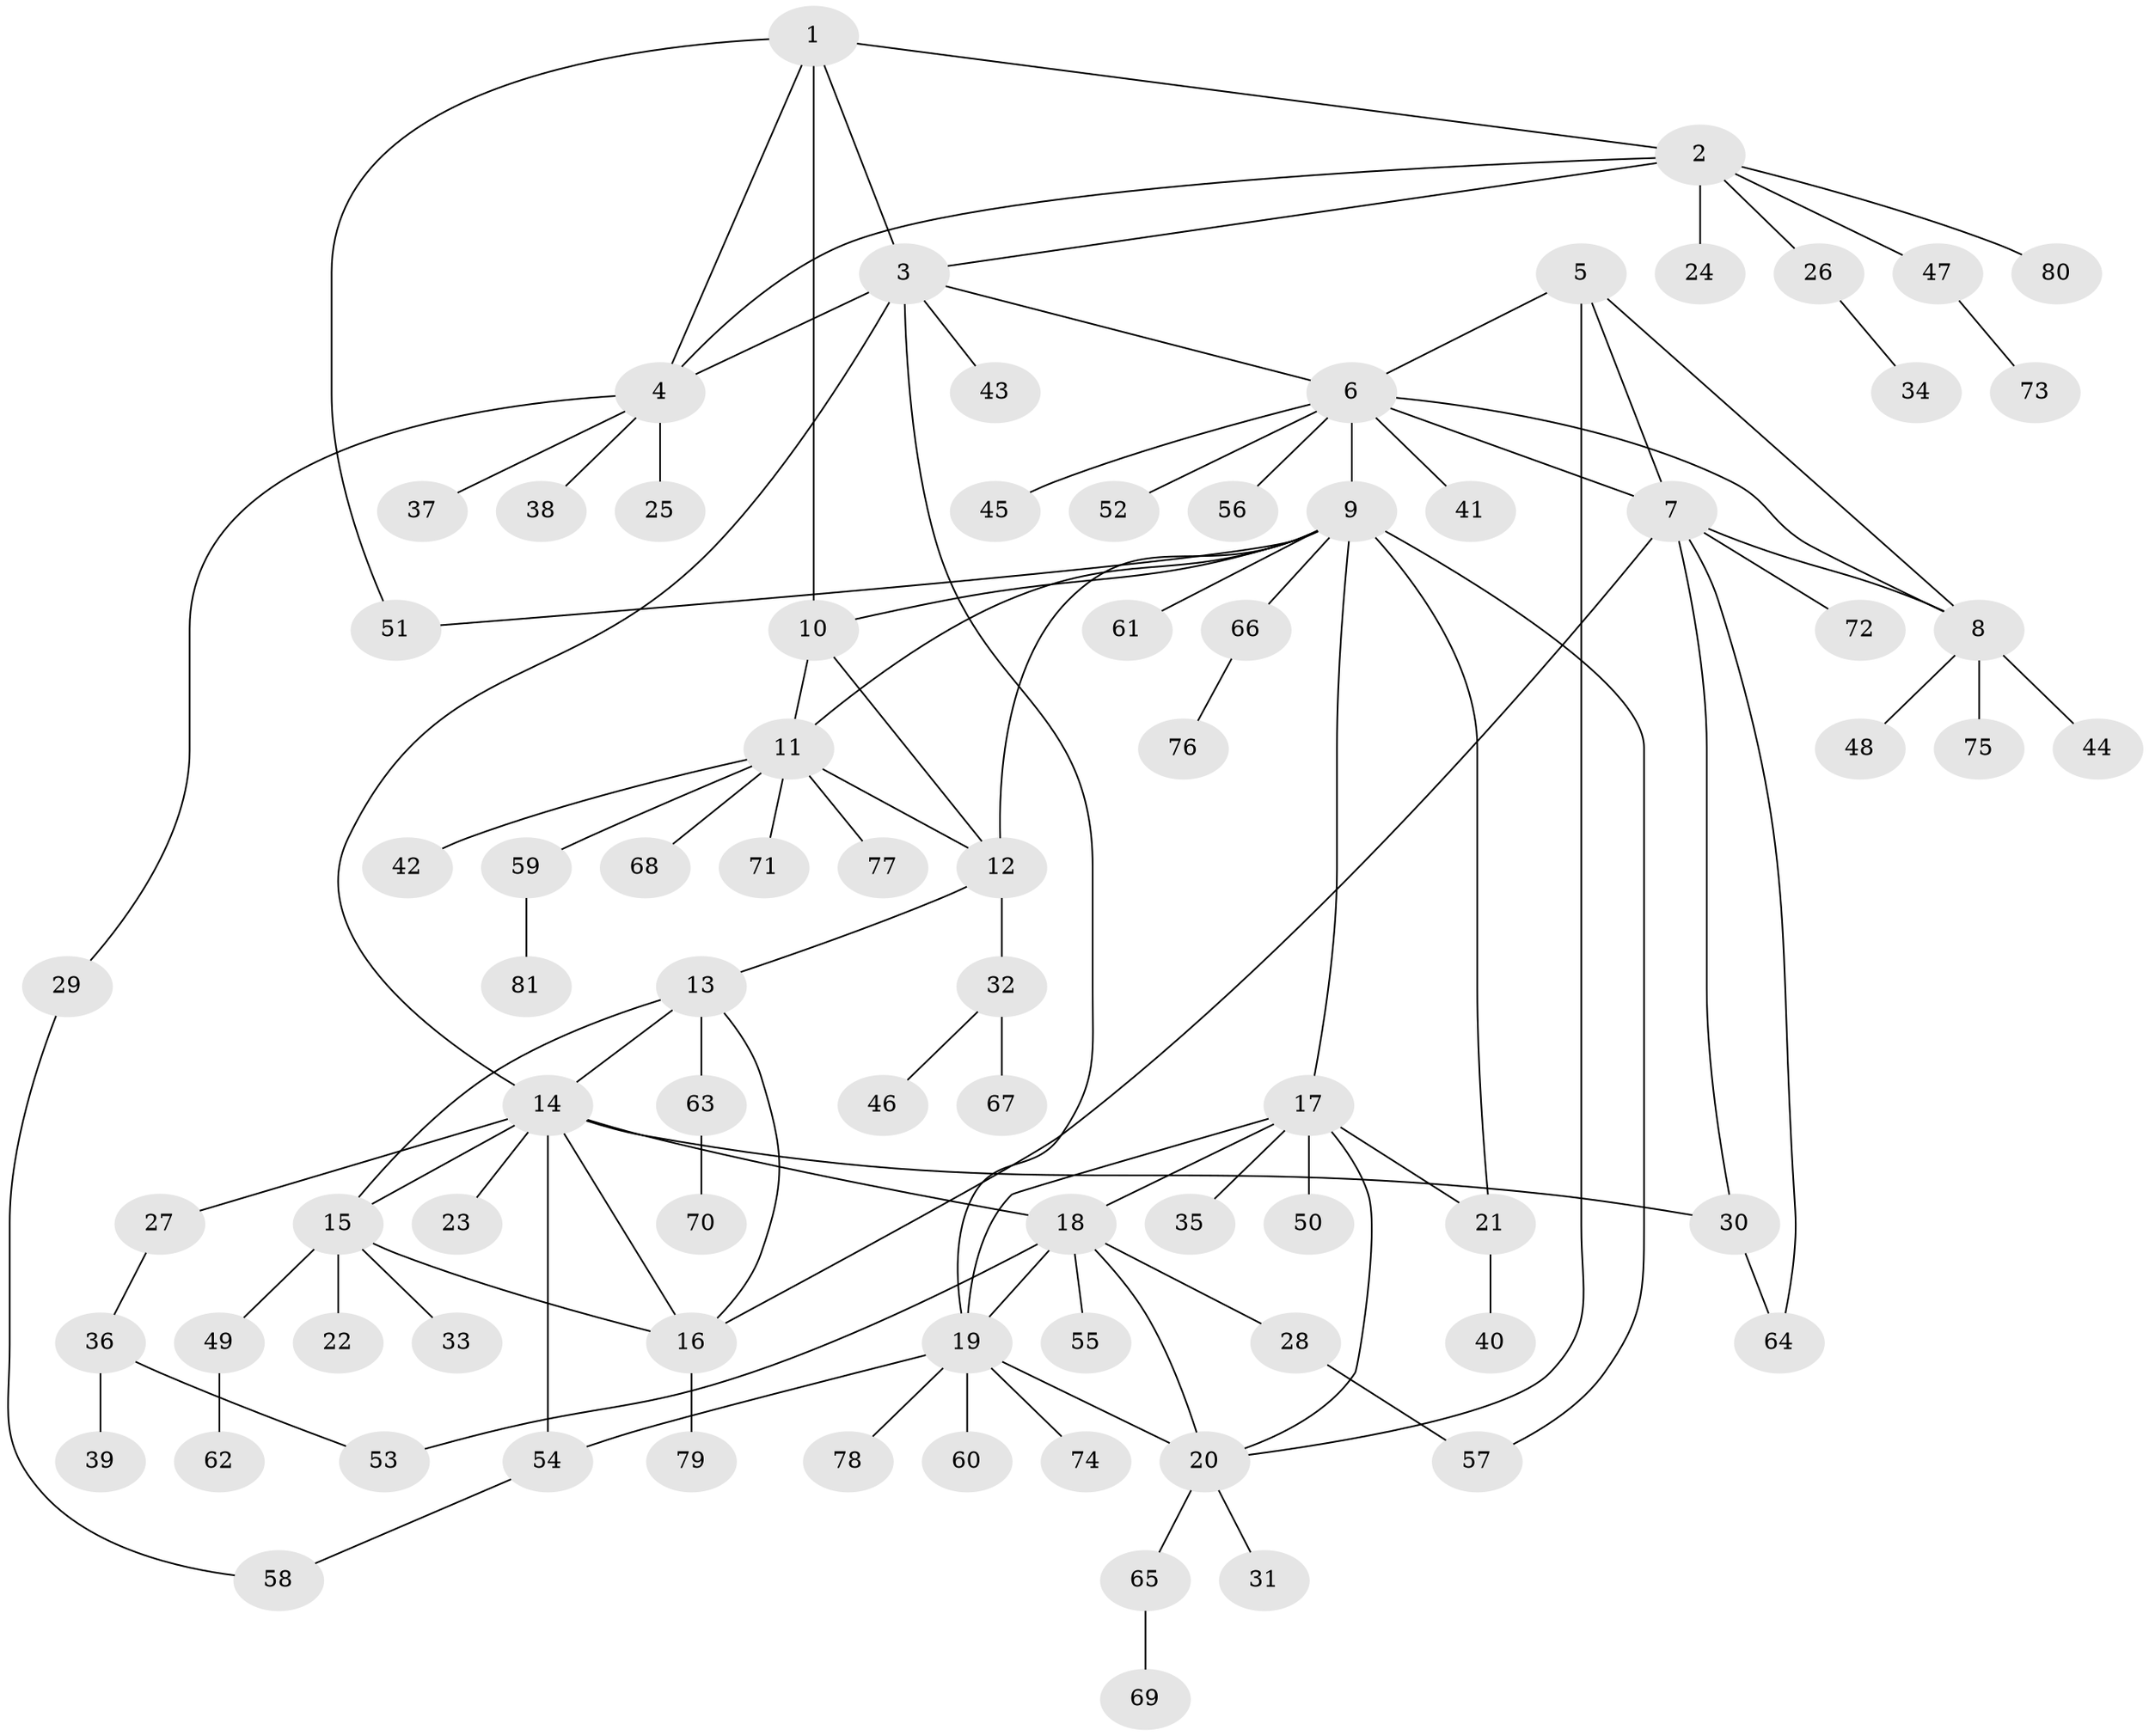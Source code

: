 // coarse degree distribution, {5: 0.05263157894736842, 6: 0.08771929824561403, 8: 0.07017543859649122, 10: 0.017543859649122806, 9: 0.017543859649122806, 4: 0.017543859649122806, 7: 0.03508771929824561, 2: 0.14035087719298245, 1: 0.5263157894736842, 3: 0.03508771929824561}
// Generated by graph-tools (version 1.1) at 2025/24/03/03/25 07:24:16]
// undirected, 81 vertices, 109 edges
graph export_dot {
graph [start="1"]
  node [color=gray90,style=filled];
  1;
  2;
  3;
  4;
  5;
  6;
  7;
  8;
  9;
  10;
  11;
  12;
  13;
  14;
  15;
  16;
  17;
  18;
  19;
  20;
  21;
  22;
  23;
  24;
  25;
  26;
  27;
  28;
  29;
  30;
  31;
  32;
  33;
  34;
  35;
  36;
  37;
  38;
  39;
  40;
  41;
  42;
  43;
  44;
  45;
  46;
  47;
  48;
  49;
  50;
  51;
  52;
  53;
  54;
  55;
  56;
  57;
  58;
  59;
  60;
  61;
  62;
  63;
  64;
  65;
  66;
  67;
  68;
  69;
  70;
  71;
  72;
  73;
  74;
  75;
  76;
  77;
  78;
  79;
  80;
  81;
  1 -- 2;
  1 -- 3;
  1 -- 4;
  1 -- 10;
  1 -- 51;
  2 -- 3;
  2 -- 4;
  2 -- 24;
  2 -- 26;
  2 -- 47;
  2 -- 80;
  3 -- 4;
  3 -- 6;
  3 -- 14;
  3 -- 19;
  3 -- 43;
  4 -- 25;
  4 -- 29;
  4 -- 37;
  4 -- 38;
  5 -- 6;
  5 -- 7;
  5 -- 8;
  5 -- 20;
  6 -- 7;
  6 -- 8;
  6 -- 9;
  6 -- 41;
  6 -- 45;
  6 -- 52;
  6 -- 56;
  7 -- 8;
  7 -- 16;
  7 -- 30;
  7 -- 64;
  7 -- 72;
  8 -- 44;
  8 -- 48;
  8 -- 75;
  9 -- 10;
  9 -- 11;
  9 -- 12;
  9 -- 17;
  9 -- 21;
  9 -- 51;
  9 -- 57;
  9 -- 61;
  9 -- 66;
  10 -- 11;
  10 -- 12;
  11 -- 12;
  11 -- 42;
  11 -- 59;
  11 -- 68;
  11 -- 71;
  11 -- 77;
  12 -- 13;
  12 -- 32;
  13 -- 14;
  13 -- 15;
  13 -- 16;
  13 -- 63;
  14 -- 15;
  14 -- 16;
  14 -- 18;
  14 -- 23;
  14 -- 27;
  14 -- 30;
  14 -- 54;
  15 -- 16;
  15 -- 22;
  15 -- 33;
  15 -- 49;
  16 -- 79;
  17 -- 18;
  17 -- 19;
  17 -- 20;
  17 -- 21;
  17 -- 35;
  17 -- 50;
  18 -- 19;
  18 -- 20;
  18 -- 28;
  18 -- 53;
  18 -- 55;
  19 -- 20;
  19 -- 54;
  19 -- 60;
  19 -- 74;
  19 -- 78;
  20 -- 31;
  20 -- 65;
  21 -- 40;
  26 -- 34;
  27 -- 36;
  28 -- 57;
  29 -- 58;
  30 -- 64;
  32 -- 46;
  32 -- 67;
  36 -- 39;
  36 -- 53;
  47 -- 73;
  49 -- 62;
  54 -- 58;
  59 -- 81;
  63 -- 70;
  65 -- 69;
  66 -- 76;
}
